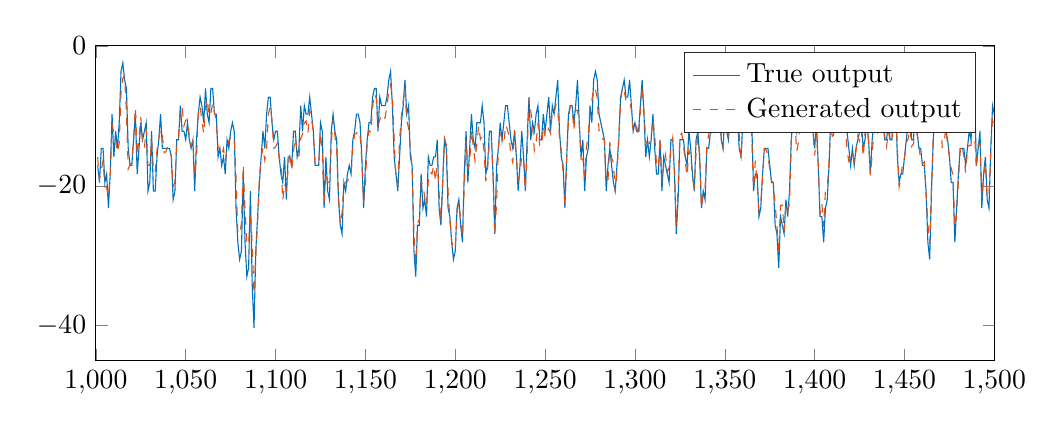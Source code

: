 % This file was created by matlab2tikz.
%
\definecolor{mycolor1}{rgb}{0.0,0.447,0.741}%
\definecolor{mycolor2}{rgb}{0.85,0.325,0.098}%
%
\begin{tikzpicture}

\begin{axis}[%
width=11.411cm,
height=4cm,
at={(0cm,0cm)},
scale only axis,
xmin=1000,
xmax=1500,
ymin=-45,
ymax=0,
axis background/.style={fill=white},
legend style={legend cell align=left, align=left, draw=white!15!black}
]
\addplot [color=mycolor1]
  table[row sep=crcr]{%
1001	-17.09\\
1002	-19.531\\
1003	-14.648\\
1004	-14.648\\
1005	-19.531\\
1006	-18.311\\
1007	-23.193\\
1008	-18.311\\
1009	-9.766\\
1010	-15.869\\
1011	-12.207\\
1012	-14.648\\
1013	-10.986\\
1014	-3.662\\
1015	-2.441\\
1016	-4.883\\
1017	-6.104\\
1018	-14.648\\
1019	-17.09\\
1020	-17.09\\
1021	-13.428\\
1022	-9.766\\
1023	-18.311\\
1024	-14.648\\
1025	-10.986\\
1026	-13.428\\
1027	-12.207\\
1028	-10.986\\
1029	-20.752\\
1030	-19.531\\
1031	-12.207\\
1032	-20.752\\
1033	-20.752\\
1034	-15.869\\
1035	-13.428\\
1036	-9.766\\
1037	-14.648\\
1038	-14.648\\
1039	-14.648\\
1040	-14.648\\
1041	-14.648\\
1042	-15.869\\
1043	-21.973\\
1044	-20.752\\
1045	-13.428\\
1046	-13.428\\
1047	-8.545\\
1048	-12.207\\
1049	-12.207\\
1050	-13.428\\
1051	-10.986\\
1052	-13.428\\
1053	-14.648\\
1054	-13.428\\
1055	-20.752\\
1056	-13.428\\
1057	-9.766\\
1058	-7.324\\
1059	-8.545\\
1060	-10.986\\
1061	-6.104\\
1062	-9.766\\
1063	-10.986\\
1064	-6.104\\
1065	-6.104\\
1066	-9.766\\
1067	-9.766\\
1068	-15.869\\
1069	-14.648\\
1070	-17.09\\
1071	-15.869\\
1072	-18.311\\
1073	-13.428\\
1074	-14.648\\
1075	-12.207\\
1076	-10.986\\
1077	-12.207\\
1078	-23.193\\
1079	-28.076\\
1080	-30.518\\
1081	-29.297\\
1082	-18.311\\
1083	-28.076\\
1084	-32.959\\
1085	-31.738\\
1086	-20.752\\
1087	-34.18\\
1088	-40.283\\
1089	-29.297\\
1090	-24.414\\
1091	-19.531\\
1092	-15.869\\
1093	-12.207\\
1094	-14.648\\
1095	-9.766\\
1096	-7.324\\
1097	-7.324\\
1098	-10.986\\
1099	-13.428\\
1100	-12.207\\
1101	-12.207\\
1102	-15.869\\
1103	-18.311\\
1104	-19.531\\
1105	-15.869\\
1106	-21.973\\
1107	-15.869\\
1108	-15.869\\
1109	-17.09\\
1110	-12.207\\
1111	-12.207\\
1112	-15.869\\
1113	-14.648\\
1114	-8.545\\
1115	-12.207\\
1116	-8.545\\
1117	-9.766\\
1118	-9.766\\
1119	-7.324\\
1120	-9.766\\
1121	-12.207\\
1122	-17.09\\
1123	-17.09\\
1124	-17.09\\
1125	-10.986\\
1126	-12.207\\
1127	-23.193\\
1128	-15.869\\
1129	-20.752\\
1130	-21.973\\
1131	-12.207\\
1132	-9.766\\
1133	-12.207\\
1134	-13.428\\
1135	-21.973\\
1136	-25.635\\
1137	-26.855\\
1138	-19.531\\
1139	-20.752\\
1140	-18.311\\
1141	-17.09\\
1142	-18.311\\
1143	-13.428\\
1144	-12.207\\
1145	-9.766\\
1146	-9.766\\
1147	-10.986\\
1148	-15.869\\
1149	-23.193\\
1150	-17.09\\
1151	-13.428\\
1152	-10.986\\
1153	-10.986\\
1154	-7.324\\
1155	-6.104\\
1156	-6.104\\
1157	-12.207\\
1158	-7.324\\
1159	-8.545\\
1160	-8.545\\
1161	-8.545\\
1162	-7.324\\
1163	-4.883\\
1164	-3.662\\
1165	-8.545\\
1166	-15.869\\
1167	-18.311\\
1168	-20.752\\
1169	-15.869\\
1170	-10.986\\
1171	-8.545\\
1172	-4.883\\
1173	-9.766\\
1174	-8.545\\
1175	-15.869\\
1176	-17.09\\
1177	-29.297\\
1178	-32.959\\
1179	-25.635\\
1180	-25.635\\
1181	-18.311\\
1182	-23.193\\
1183	-21.973\\
1184	-24.414\\
1185	-15.869\\
1186	-17.09\\
1187	-17.09\\
1188	-15.869\\
1189	-15.869\\
1190	-13.428\\
1191	-23.193\\
1192	-25.635\\
1193	-19.531\\
1194	-13.428\\
1195	-14.648\\
1196	-23.193\\
1197	-24.414\\
1198	-28.076\\
1199	-30.518\\
1200	-29.297\\
1201	-23.193\\
1202	-21.973\\
1203	-25.635\\
1204	-28.076\\
1205	-18.311\\
1206	-12.207\\
1207	-19.531\\
1208	-14.648\\
1209	-9.766\\
1210	-13.428\\
1211	-14.648\\
1212	-10.986\\
1213	-10.986\\
1214	-10.986\\
1215	-8.545\\
1216	-10.986\\
1217	-18.311\\
1218	-17.09\\
1219	-12.207\\
1220	-12.207\\
1221	-18.311\\
1222	-26.855\\
1223	-17.09\\
1224	-14.648\\
1225	-10.986\\
1226	-13.428\\
1227	-10.986\\
1228	-8.545\\
1229	-8.545\\
1230	-10.986\\
1231	-13.428\\
1232	-14.648\\
1233	-12.207\\
1234	-15.869\\
1235	-20.752\\
1236	-17.09\\
1237	-12.207\\
1238	-15.869\\
1239	-20.752\\
1240	-13.428\\
1241	-7.324\\
1242	-13.428\\
1243	-10.986\\
1244	-12.207\\
1245	-9.766\\
1246	-8.545\\
1247	-13.428\\
1248	-13.428\\
1249	-9.766\\
1250	-12.207\\
1251	-9.766\\
1252	-7.324\\
1253	-12.207\\
1254	-8.545\\
1255	-9.766\\
1256	-7.324\\
1257	-4.883\\
1258	-12.207\\
1259	-15.869\\
1260	-17.09\\
1261	-23.193\\
1262	-15.869\\
1263	-9.766\\
1264	-8.545\\
1265	-8.545\\
1266	-10.986\\
1267	-8.545\\
1268	-4.883\\
1269	-10.986\\
1270	-15.869\\
1271	-13.428\\
1272	-20.752\\
1273	-15.869\\
1274	-14.648\\
1275	-8.545\\
1276	-10.986\\
1277	-4.883\\
1278	-3.662\\
1279	-4.883\\
1280	-9.766\\
1281	-10.986\\
1282	-12.207\\
1283	-13.428\\
1284	-20.752\\
1285	-17.09\\
1286	-14.648\\
1287	-17.09\\
1288	-19.531\\
1289	-20.752\\
1290	-17.09\\
1291	-13.428\\
1292	-7.324\\
1293	-6.104\\
1294	-4.883\\
1295	-7.324\\
1296	-7.324\\
1297	-4.883\\
1298	-8.545\\
1299	-12.207\\
1300	-10.986\\
1301	-12.207\\
1302	-12.207\\
1303	-8.545\\
1304	-4.883\\
1305	-9.766\\
1306	-15.869\\
1307	-13.428\\
1308	-15.869\\
1309	-13.428\\
1310	-9.766\\
1311	-14.648\\
1312	-18.311\\
1313	-18.311\\
1314	-13.428\\
1315	-20.752\\
1316	-15.869\\
1317	-17.09\\
1318	-18.311\\
1319	-19.531\\
1320	-13.428\\
1321	-13.428\\
1322	-18.311\\
1323	-26.855\\
1324	-21.973\\
1325	-13.428\\
1326	-13.428\\
1327	-13.428\\
1328	-15.869\\
1329	-17.09\\
1330	-12.207\\
1331	-14.648\\
1332	-18.311\\
1333	-20.752\\
1334	-13.428\\
1335	-12.207\\
1336	-15.869\\
1337	-23.193\\
1338	-20.752\\
1339	-21.973\\
1340	-14.648\\
1341	-14.648\\
1342	-12.207\\
1343	-9.766\\
1344	-4.883\\
1345	-3.662\\
1346	-3.662\\
1347	-7.324\\
1348	-13.428\\
1349	-14.648\\
1350	-9.766\\
1351	-12.207\\
1352	-13.428\\
1353	-9.766\\
1354	-8.545\\
1355	-8.545\\
1356	-6.104\\
1357	-9.766\\
1358	-14.648\\
1359	-15.869\\
1360	-10.986\\
1361	-8.545\\
1362	-8.545\\
1363	-8.545\\
1364	-7.324\\
1365	-10.986\\
1366	-20.752\\
1367	-18.311\\
1368	-18.311\\
1369	-24.414\\
1370	-23.193\\
1371	-18.311\\
1372	-14.648\\
1373	-14.648\\
1374	-14.648\\
1375	-17.09\\
1376	-19.531\\
1377	-19.531\\
1378	-25.635\\
1379	-26.855\\
1380	-31.738\\
1381	-24.414\\
1382	-25.635\\
1383	-26.855\\
1384	-21.973\\
1385	-24.414\\
1386	-20.752\\
1387	-13.428\\
1388	-9.766\\
1389	-9.766\\
1390	-12.207\\
1391	-9.766\\
1392	-7.324\\
1393	-10.986\\
1394	-8.545\\
1395	-6.104\\
1396	-7.324\\
1397	-9.766\\
1398	-6.104\\
1399	-12.207\\
1400	-14.648\\
1401	-10.986\\
1402	-17.09\\
1403	-24.414\\
1404	-24.414\\
1405	-28.076\\
1406	-23.193\\
1407	-21.973\\
1408	-17.09\\
1409	-9.766\\
1410	-10.986\\
1411	-10.986\\
1412	-7.324\\
1413	-10.986\\
1414	-9.766\\
1415	-2.441\\
1416	-6.104\\
1417	-9.766\\
1418	-12.207\\
1419	-14.648\\
1420	-17.09\\
1421	-14.648\\
1422	-17.09\\
1423	-14.648\\
1424	-13.428\\
1425	-12.207\\
1426	-10.986\\
1427	-14.648\\
1428	-13.428\\
1429	-10.986\\
1430	-13.428\\
1431	-18.311\\
1432	-13.428\\
1433	-10.986\\
1434	-10.986\\
1435	-10.986\\
1436	-8.545\\
1437	-7.324\\
1438	-10.986\\
1439	-13.428\\
1440	-13.428\\
1441	-10.986\\
1442	-13.428\\
1443	-13.428\\
1444	-8.545\\
1445	-7.324\\
1446	-15.869\\
1447	-19.531\\
1448	-18.311\\
1449	-18.311\\
1450	-15.869\\
1451	-13.428\\
1452	-10.986\\
1453	-9.766\\
1454	-13.428\\
1455	-13.428\\
1456	-8.545\\
1457	-12.207\\
1458	-14.648\\
1459	-14.648\\
1460	-17.09\\
1461	-17.09\\
1462	-20.752\\
1463	-28.076\\
1464	-30.518\\
1465	-20.752\\
1466	-13.428\\
1467	-8.545\\
1468	-6.104\\
1469	-8.545\\
1470	-7.324\\
1471	-10.986\\
1472	-12.207\\
1473	-12.207\\
1474	-13.428\\
1475	-15.869\\
1476	-19.531\\
1477	-19.531\\
1478	-28.076\\
1479	-23.193\\
1480	-18.311\\
1481	-14.648\\
1482	-14.648\\
1483	-14.648\\
1484	-17.09\\
1485	-14.648\\
1486	-12.207\\
1487	-13.428\\
1488	-8.545\\
1489	-7.324\\
1490	-17.09\\
1491	-14.648\\
1492	-12.207\\
1493	-23.193\\
1494	-18.311\\
1495	-15.869\\
1496	-21.973\\
1497	-23.193\\
1498	-14.648\\
1499	-8.545\\
1500	-9.766\\
};
\addlegendentry{True output}

\addplot [color=mycolor2, dashed]
  table[row sep=crcr]{%
1001	-15.917\\
1002	-19.041\\
1003	-17.863\\
1004	-16.345\\
1005	-20.138\\
1006	-20.238\\
1007	-21.526\\
1008	-18.33\\
1009	-11.275\\
1010	-12.506\\
1011	-13.353\\
1012	-15.243\\
1013	-13.884\\
1014	-6.702\\
1015	-4.621\\
1016	-4.281\\
1017	-9.379\\
1018	-17.574\\
1019	-16.996\\
1020	-16.749\\
1021	-12.9\\
1022	-8.81\\
1023	-15.687\\
1024	-13.105\\
1025	-10.181\\
1026	-13.927\\
1027	-14.622\\
1028	-11.937\\
1029	-17.1\\
1030	-17.082\\
1031	-13.42\\
1032	-17.689\\
1033	-18.146\\
1034	-14.933\\
1035	-13.236\\
1036	-11.866\\
1037	-12.8\\
1038	-15.28\\
1039	-15.136\\
1040	-14.361\\
1041	-14.901\\
1042	-15.683\\
1043	-20.104\\
1044	-19.469\\
1045	-13.951\\
1046	-13.043\\
1047	-9.002\\
1048	-8.704\\
1049	-11.425\\
1050	-10.648\\
1051	-10.526\\
1052	-12.874\\
1053	-14.328\\
1054	-13.473\\
1055	-18.549\\
1056	-16.041\\
1057	-9.559\\
1058	-8.577\\
1059	-10.739\\
1060	-12.578\\
1061	-8.827\\
1062	-7.607\\
1063	-10.097\\
1064	-9.671\\
1065	-8.219\\
1066	-9.489\\
1067	-10.664\\
1068	-14.574\\
1069	-14.694\\
1070	-15.628\\
1071	-14.676\\
1072	-16.463\\
1073	-14.724\\
1074	-13.556\\
1075	-13.076\\
1076	-13.052\\
1077	-12.881\\
1078	-18.832\\
1079	-26.925\\
1080	-26.849\\
1081	-25.409\\
1082	-17.035\\
1083	-23.328\\
1084	-28.313\\
1085	-28.418\\
1086	-23.699\\
1087	-28.332\\
1088	-35.449\\
1089	-29.869\\
1090	-25.188\\
1091	-18.813\\
1092	-15.901\\
1093	-14.571\\
1094	-16.361\\
1095	-14.773\\
1096	-9.764\\
1097	-8.715\\
1098	-10.633\\
1099	-14.635\\
1100	-14.445\\
1101	-13.902\\
1102	-16.054\\
1103	-16.688\\
1104	-22.108\\
1105	-19.693\\
1106	-20.617\\
1107	-17.639\\
1108	-15.166\\
1109	-17.893\\
1110	-14.961\\
1111	-13.023\\
1112	-15.44\\
1113	-15.722\\
1114	-13.237\\
1115	-12.624\\
1116	-11.043\\
1117	-10.736\\
1118	-12.433\\
1119	-9.236\\
1120	-10.191\\
1121	-12.511\\
1122	-16.838\\
1123	-16.949\\
1124	-16.928\\
1125	-12.4\\
1126	-15.466\\
1127	-22.427\\
1128	-18.067\\
1129	-19.542\\
1130	-19.451\\
1131	-13.845\\
1132	-10.584\\
1133	-12.747\\
1134	-14.963\\
1135	-21.421\\
1136	-25.578\\
1137	-23.896\\
1138	-19.802\\
1139	-19.489\\
1140	-19.387\\
1141	-18.586\\
1142	-18.508\\
1143	-14.44\\
1144	-12.601\\
1145	-12.536\\
1146	-12.04\\
1147	-12.695\\
1148	-16.504\\
1149	-22.32\\
1150	-19.509\\
1151	-13.683\\
1152	-12.063\\
1153	-12.421\\
1154	-8.806\\
1155	-6.839\\
1156	-7.472\\
1157	-11.567\\
1158	-10.521\\
1159	-10.079\\
1160	-10.711\\
1161	-10.191\\
1162	-8.626\\
1163	-6.395\\
1164	-5.572\\
1165	-7.156\\
1166	-13.379\\
1167	-19.03\\
1168	-19.785\\
1169	-13.404\\
1170	-10.131\\
1171	-7.925\\
1172	-5.981\\
1173	-10.654\\
1174	-11.765\\
1175	-14.517\\
1176	-17.751\\
1177	-26.734\\
1178	-31.081\\
1179	-25.446\\
1180	-24.838\\
1181	-19.617\\
1182	-19.693\\
1183	-21.728\\
1184	-22.875\\
1185	-19.303\\
1186	-18.001\\
1187	-18.307\\
1188	-17.047\\
1189	-19.431\\
1190	-16.149\\
1191	-21.1\\
1192	-25.294\\
1193	-19.344\\
1194	-13.202\\
1195	-14.092\\
1196	-20.828\\
1197	-24.792\\
1198	-27.93\\
1199	-29.069\\
1200	-28.795\\
1201	-23.658\\
1202	-22.4\\
1203	-24.776\\
1204	-27.324\\
1205	-20.238\\
1206	-13.569\\
1207	-17.611\\
1208	-16.84\\
1209	-12.009\\
1210	-14.337\\
1211	-16.406\\
1212	-14.043\\
1213	-11.453\\
1214	-13.339\\
1215	-12.895\\
1216	-14.961\\
1217	-19.353\\
1218	-17.465\\
1219	-13.607\\
1220	-13.254\\
1221	-18.267\\
1222	-27.098\\
1223	-22.454\\
1224	-14.486\\
1225	-12.44\\
1226	-13.217\\
1227	-14.103\\
1228	-11.294\\
1229	-11.944\\
1230	-13.037\\
1231	-15.684\\
1232	-16.678\\
1233	-12.021\\
1234	-15.919\\
1235	-19.143\\
1236	-18.296\\
1237	-15.643\\
1238	-16.229\\
1239	-20.663\\
1240	-15.347\\
1241	-7.582\\
1242	-9.238\\
1243	-11.257\\
1244	-14.929\\
1245	-13.778\\
1246	-11.0\\
1247	-14.221\\
1248	-14.437\\
1249	-11.476\\
1250	-13.04\\
1251	-12.434\\
1252	-11.827\\
1253	-12.505\\
1254	-9.346\\
1255	-9.654\\
1256	-8.383\\
1257	-8.777\\
1258	-13.189\\
1259	-14.945\\
1260	-17.966\\
1261	-22.673\\
1262	-16.37\\
1263	-10.442\\
1264	-8.653\\
1265	-8.835\\
1266	-11.998\\
1267	-9.136\\
1268	-9.254\\
1269	-11.135\\
1270	-16.201\\
1271	-16.166\\
1272	-18.71\\
1273	-14.476\\
1274	-12.835\\
1275	-8.364\\
1276	-7.825\\
1277	-5.946\\
1278	-6.221\\
1279	-7.46\\
1280	-12.089\\
1281	-12.175\\
1282	-13.272\\
1283	-13.507\\
1284	-19.621\\
1285	-19.196\\
1286	-13.771\\
1287	-15.984\\
1288	-16.707\\
1289	-20.941\\
1290	-18.086\\
1291	-13.057\\
1292	-7.994\\
1293	-5.896\\
1294	-6.505\\
1295	-7.757\\
1296	-8.16\\
1297	-7.966\\
1298	-9.108\\
1299	-12.437\\
1300	-12.312\\
1301	-11.612\\
1302	-12.954\\
1303	-9.316\\
1304	-5.799\\
1305	-9.389\\
1306	-13.65\\
1307	-14.029\\
1308	-13.924\\
1309	-12.869\\
1310	-10.478\\
1311	-12.823\\
1312	-16.99\\
1313	-17.48\\
1314	-12.987\\
1315	-19.472\\
1316	-17.074\\
1317	-15.585\\
1318	-18.025\\
1319	-17.391\\
1320	-14.777\\
1321	-13.173\\
1322	-18.026\\
1323	-25.666\\
1324	-20.395\\
1325	-12.847\\
1326	-12.478\\
1327	-14.211\\
1328	-16.557\\
1329	-18.628\\
1330	-14.959\\
1331	-15.713\\
1332	-18.839\\
1333	-20.112\\
1334	-15.288\\
1335	-13.007\\
1336	-15.596\\
1337	-23.169\\
1338	-21.075\\
1339	-20.508\\
1340	-14.082\\
1341	-12.75\\
1342	-13.583\\
1343	-9.204\\
1344	-7.231\\
1345	-5.688\\
1346	-5.29\\
1347	-8.881\\
1348	-12.951\\
1349	-14.613\\
1350	-11.276\\
1351	-11.527\\
1352	-12.605\\
1353	-9.628\\
1354	-9.393\\
1355	-9.772\\
1356	-8.424\\
1357	-9.257\\
1358	-12.754\\
1359	-15.991\\
1360	-11.126\\
1361	-8.901\\
1362	-8.134\\
1363	-9.542\\
1364	-7.599\\
1365	-13.23\\
1366	-20.508\\
1367	-16.422\\
1368	-19.926\\
1369	-23.51\\
1370	-22.633\\
1371	-18.788\\
1372	-14.667\\
1373	-14.886\\
1374	-15.717\\
1375	-17.59\\
1376	-19.306\\
1377	-19.608\\
1378	-22.645\\
1379	-25.705\\
1380	-29.426\\
1381	-22.817\\
1382	-22.755\\
1383	-26.507\\
1384	-22.784\\
1385	-23.727\\
1386	-22.391\\
1387	-13.484\\
1388	-10.045\\
1389	-10.779\\
1390	-15.128\\
1391	-13.728\\
1392	-10.138\\
1393	-12.055\\
1394	-10.153\\
1395	-8.175\\
1396	-9.352\\
1397	-10.213\\
1398	-8.57\\
1399	-12.051\\
1400	-15.688\\
1401	-12.62\\
1402	-16.932\\
1403	-24.08\\
1404	-22.485\\
1405	-25.881\\
1406	-20.514\\
1407	-20.3\\
1408	-16.599\\
1409	-11.073\\
1410	-13.532\\
1411	-11.867\\
1412	-9.708\\
1413	-11.951\\
1414	-8.312\\
1415	-5.892\\
1416	-6.659\\
1417	-10.543\\
1418	-14.877\\
1419	-16.513\\
1420	-16.161\\
1421	-15.256\\
1422	-16.537\\
1423	-14.938\\
1424	-12.88\\
1425	-13.639\\
1426	-12.028\\
1427	-15.912\\
1428	-12.609\\
1429	-10.419\\
1430	-13.748\\
1431	-18.497\\
1432	-15.594\\
1433	-11.884\\
1434	-10.891\\
1435	-12.168\\
1436	-9.663\\
1437	-8.87\\
1438	-11.213\\
1439	-12.913\\
1440	-14.415\\
1441	-12.157\\
1442	-13.701\\
1443	-13.651\\
1444	-9.428\\
1445	-9.257\\
1446	-14.408\\
1447	-20.169\\
1448	-19.065\\
1449	-16.338\\
1450	-16.089\\
1451	-13.802\\
1452	-13.32\\
1453	-11.708\\
1454	-14.371\\
1455	-13.977\\
1456	-9.786\\
1457	-12.649\\
1458	-14.072\\
1459	-16.479\\
1460	-16.812\\
1461	-16.57\\
1462	-21.149\\
1463	-25.441\\
1464	-28.341\\
1465	-20.44\\
1466	-12.861\\
1467	-9.498\\
1468	-6.886\\
1469	-9.292\\
1470	-10.308\\
1471	-14.471\\
1472	-13.97\\
1473	-11.687\\
1474	-14.202\\
1475	-15.852\\
1476	-17.517\\
1477	-18.534\\
1478	-25.954\\
1479	-23.877\\
1480	-19.198\\
1481	-14.651\\
1482	-14.108\\
1483	-15.791\\
1484	-18.109\\
1485	-14.877\\
1486	-14.212\\
1487	-14.247\\
1488	-9.446\\
1489	-12.755\\
1490	-17.578\\
1491	-14.062\\
1492	-14.028\\
1493	-21.788\\
1494	-18.544\\
1495	-16.794\\
1496	-21.663\\
1497	-21.328\\
1498	-15.585\\
1499	-9.987\\
1500	-11.142\\
};
\addlegendentry{Generated output}

\end{axis}
\end{tikzpicture}%